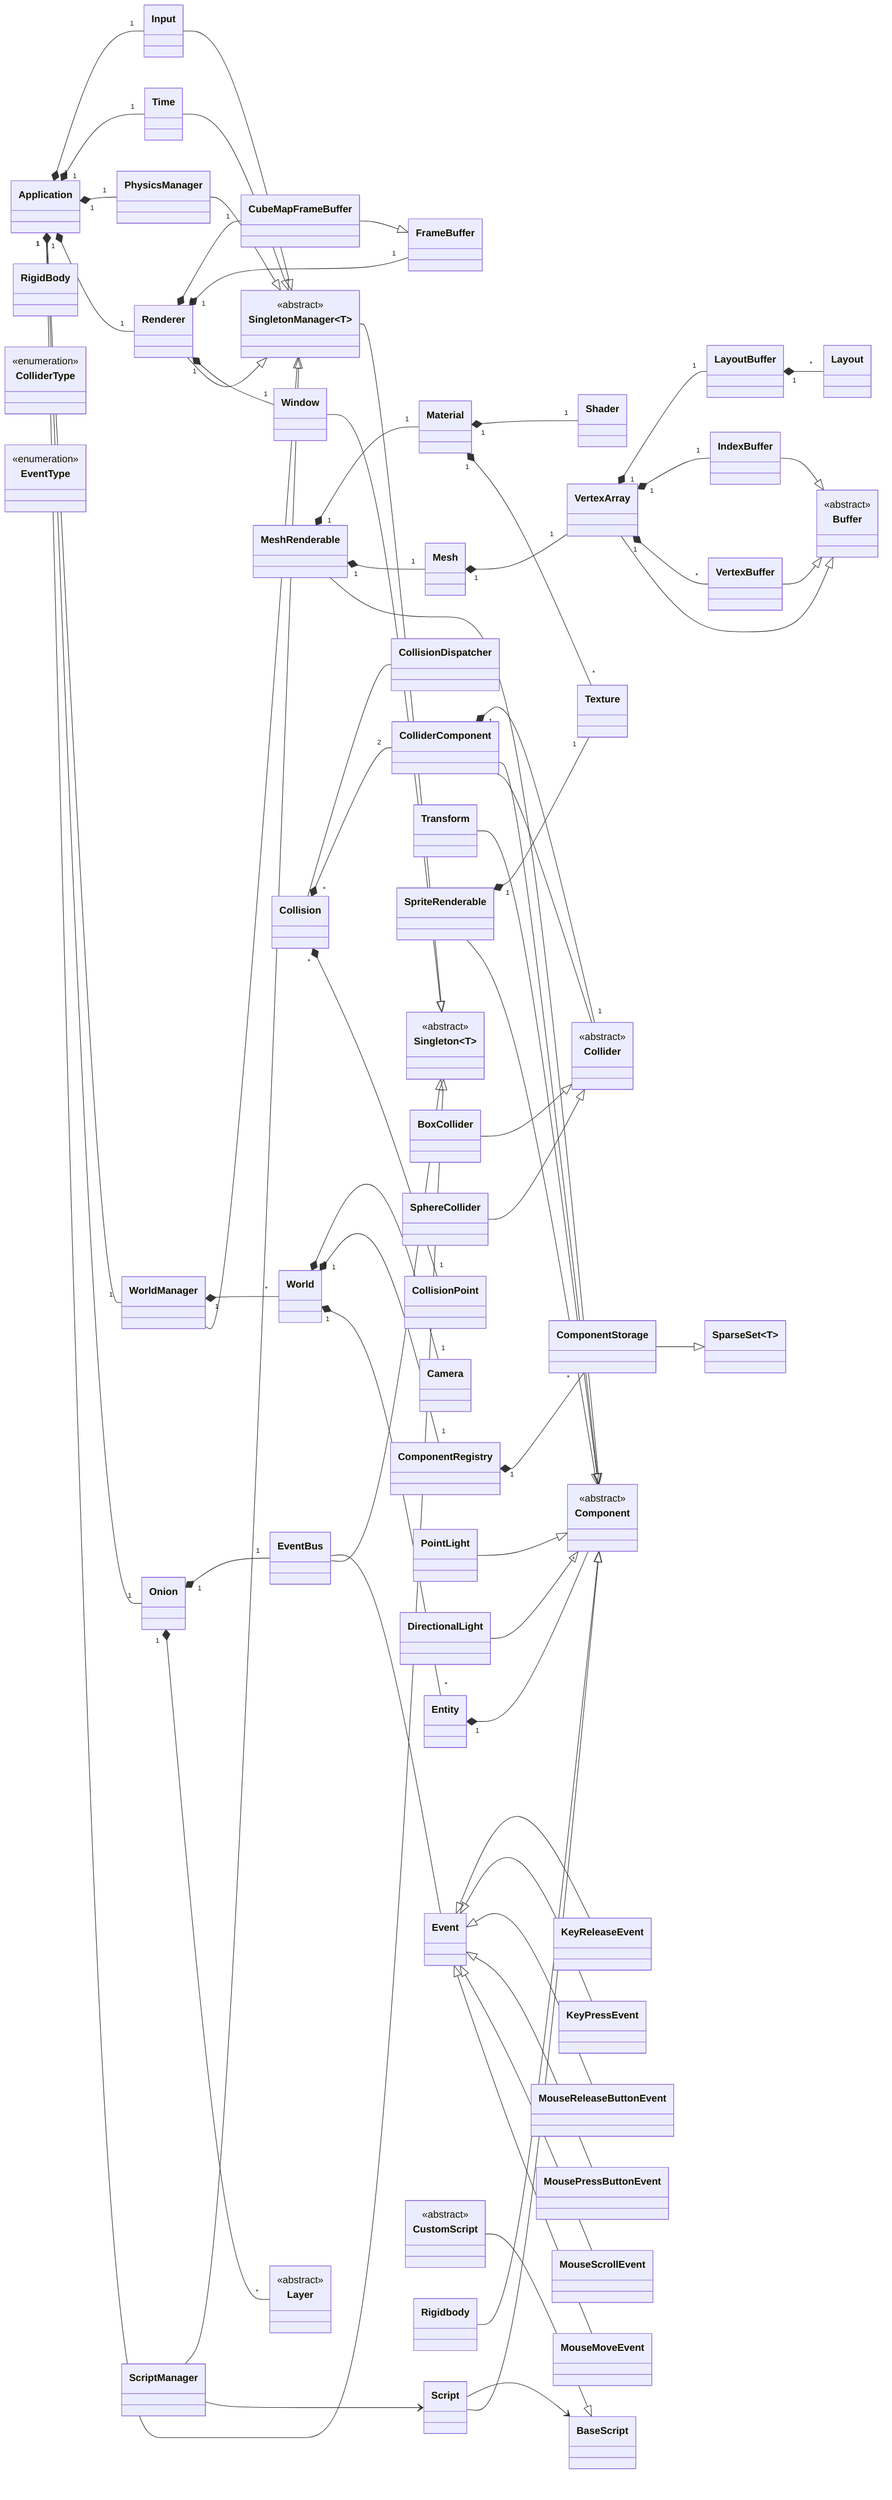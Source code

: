 classDiagram
    direction LR

    class Singleton~T~{
        <<abstract>>
    }
    class SingletonManager~T~{
        <<abstract>>
    }
    class Application{
    }
    class Time{
    }

%% Rendering System Classes
    class Renderer{

    }
    class Window{
    }
    class Camera{

    }

    class Mesh{
    }

    class Material{
    }

    class Shader{
    }

    class Texture{
    }

    class Buffer{
        <<abstract>>
    }
    class VertexBuffer{
    }
    class IndexBuffer{
    }
    class VertexArray{
    }
    class LayoutBuffer{
    }
    class Layout{
    }
    class FrameBuffer{
    }
    class CubeMapFrameBuffer{
    }

%% World and Entity System Classes
    class World{
    }
    class WorldManager{
    }
    class Entity{
    }
    class Component{
        <<abstract>>
    }
    class Transform{
    }
    class MeshRenderable{
    }
    class SpriteRenderable{

    }
    class ComponentRegistry{
    }

    class ComponentStorage{
    }

    class SparseSet~T~{
    }

%% Physics System Classes
    class PhysicsManager{
    }

    class RigidBody{
    }

    class ColliderType{
        <<enumeration>>
    }

    class Collider{
        <<abstract>>
    }

    class BoxCollider{
    }

    class SphereCollider{
    }

    class ColliderComponent{
    }

    class Collision{
    }

    class CollisionPoint{
    }

    class CollisionDispatcher{
    }

    Collision "*" *-- "1" CollisionPoint
    Collision "*" *-- "2" ColliderComponent
    ColliderComponent -- Collider
    Collision -- CollisionDispatcher

%% Light Components
    class PointLight{
    }
    class DirectionalLight{
    }

%% Input System
    class Input{
    }

    class Layer{
        <<abstract>>
    }
    class Onion{
    }
    class EventBus{
    }

    class EventType{
        <<enumeration>>
    }

    class Event{
    }

    class MouseMoveEvent{
    }

    class MouseScrollEvent{
    }

    class MousePressButtonEvent{
    }

    class MouseReleaseButtonEvent{
    }

    class KeyPressEvent{
    }

    class KeyReleaseEvent{
    }

%% Scripting
    class ScriptManager{
    }

    class Script{
    }

    class BaseScript{
    }

    class CustomScript{
        <<abstract>>
    }

    Script --|> Component
    Script --> BaseScript
    CustomScript --|> BaseScript
    ScriptManager --> Script
    ScriptManager --|> SingletonManager

%% Events
    Event <|-- MouseMoveEvent
    Event <|-- MouseScrollEvent
    Event <|-- MousePressButtonEvent
    Event <|-- MouseReleaseButtonEvent
    Event <|-- KeyPressEvent
    Event <|-- KeyReleaseEvent


    SingletonManager --|> Singleton
    Application --|> Singleton
    Renderer --|> SingletonManager
    Window --|> Singleton
    Time --|> SingletonManager
    WorldManager --|> SingletonManager
    PhysicsManager --|> SingletonManager
    Input --|> SingletonManager
    EventBus --|> Singleton

    VertexBuffer --|> Buffer
    IndexBuffer --|> Buffer
    VertexArray --|> Buffer
    CubeMapFrameBuffer --|> FrameBuffer

    BoxCollider --|> Collider
    SphereCollider --|> Collider

    Transform --|> Component
    MeshRenderable --|> Component
    SpriteRenderable --|> Component
    PointLight --|> Component
    DirectionalLight --|> Component
    ColliderComponent --|> Component
    Rigidbody --|> Component

%% Composition Relationships
    Application "1" *-- "1" Onion
    Application "1" *-- "1" WorldManager
    Application "1" *-- "1" Renderer
    Application "1" *-- "1" PhysicsManager
    Application "1" *-- "1" Time
    Application "1" *-- "1" Input

    Renderer "1" *-- "1" Window
    Renderer "1" *-- "1" FrameBuffer
    Renderer "1" *-- "1" CubeMapFrameBuffer
%%    Renderer "1" *-- "*" Shader

    World "1" *-- "*" Entity
    World "1" *-- "1" ComponentRegistry
    World "1" *-- "1" Camera
    WorldManager "1" *-- "*" World

    Entity "1" *-- "*" Component

    ComponentRegistry "1" *-- "*" ComponentStorage
    ComponentStorage --|> SparseSet

    Mesh "1" *-- "1" VertexArray
    Material "1" *-- "*" Texture
    Material "1" *-- "1" Shader

    VertexArray "1" *-- "*" VertexBuffer
    VertexArray "1" *-- "1" IndexBuffer
    VertexArray "1" *-- "1" LayoutBuffer
    LayoutBuffer "1" *-- "*" Layout

    MeshRenderable "1" *-- "1" Mesh
    MeshRenderable "1" *-- "1" Material
    SpriteRenderable "1" *-- "1" Texture

    ColliderComponent "1" *-- "1" Collider

    Onion "1" *-- "*" Layer
    Onion "1" *-- "1" EventBus
    EventBus -- Event